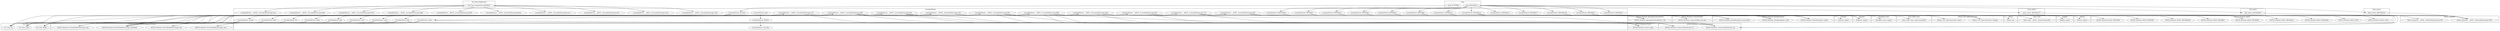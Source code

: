 digraph {
graph [overlap=false]
subgraph cluster_ANTLR_Runtime_BitSet {
	label="ANTLR::Runtime::BitSet";
	"ANTLR::Runtime::BitSet::BEGIN@299";
	"ANTLR::Runtime::BitSet::BEGIN@7";
	"ANTLR::Runtime::BitSet::BEGIN@5";
	"ANTLR::Runtime::BitSet::meta";
	"ANTLR::Runtime::BitSet::BITS";
	"ANTLR::Runtime::BitSet::BEGIN@4";
	"ANTLR::Runtime::BitSet::BEGIN@11";
	"ANTLR::Runtime::BitSet::BEGIN@8";
	"ANTLR::Runtime::BitSet::BEGIN@3";
}
subgraph cluster_ANTLR_Runtime_RecognizerSharedState {
	label="ANTLR::Runtime::RecognizerSharedState";
	"ANTLR::Runtime::RecognizerSharedState::_fsp";
}
subgraph cluster_English {
	label="English";
	"English::import";
}
subgraph cluster_sacos_return {
	label="sacos_return";
	"sacos_return::BEGIN@175";
}
subgraph cluster_Moose_Exporter {
	label="Moose::Exporter";
	"Moose::Exporter::__ANON__[Moose/Exporter.pm:479]";
	"Moose::Exporter::__ANON__[Moose/Exporter.pm:390]";
}
subgraph cluster_Class_MOP_Class {
	label="Class::MOP::Class";
	"Class::MOP::Class::make_immutable";
}
subgraph cluster_Try_Tiny_ScopeGuard {
	label="Try::Tiny::ScopeGuard";
	"Try::Tiny::ScopeGuard::DESTROY";
}
subgraph cluster_ANTLR_Runtime_Parser {
	label="ANTLR::Runtime::Parser";
	"ANTLR::Runtime::Parser::input";
}
subgraph cluster_lote_return {
	label="lote_return";
	"lote_return::BEGIN@407";
}
subgraph cluster_Moose_Util_TypeConstraints {
	label="Moose::Util::TypeConstraints";
	"Moose::Util::TypeConstraints::where";
	"Moose::Util::TypeConstraints::subtype";
}
subgraph cluster_Moose {
	label="Moose";
	"Moose::has";
}
subgraph cluster_lotes_return {
	label="lotes_return";
	"lotes_return::BEGIN@321";
}
subgraph cluster_constant {
	label="constant";
	"constant::import";
}
subgraph cluster_Exporter {
	label="Exporter";
	"Exporter::import";
}
subgraph cluster_ANTLR_Runtime_CommonToken {
	label="ANTLR::Runtime::CommonToken";
	"ANTLR::Runtime::CommonToken::get_text";
}
subgraph cluster_feature {
	label="feature";
	"feature::import";
}
subgraph cluster_Try_Tiny {
	label="Try::Tiny";
	"Try::Tiny::finally";
	"Try::Tiny::catch";
	"Try::Tiny::try";
}
subgraph cluster_main {
	label="main";
	"main::BEGIN@10";
	"main::RUNTIME";
}
subgraph cluster_Data_Lock {
	label="Data::Lock";
	"Data::Lock::__ANON__[Data/Lock.pm:38]";
}
subgraph cluster_ANTLR_Runtime_CommonTokenStream {
	label="ANTLR::Runtime::CommonTokenStream";
	"ANTLR::Runtime::CommonTokenStream::LA";
	"ANTLR::Runtime::CommonTokenStream::LT";
}
subgraph cluster_ANTLR_Runtime_BaseRecognizer {
	label="ANTLR::Runtime::BaseRecognizer";
	"ANTLR::Runtime::BaseRecognizer::state";
	"ANTLR::Runtime::BaseRecognizer::match";
	"ANTLR::Runtime::BaseRecognizer::push_follow";
}
subgraph cluster_ANTLR_Runtime_ParserRuleReturnScope {
	label="ANTLR::Runtime::ParserRuleReturnScope";
	"ANTLR::Runtime::ParserRuleReturnScope::new";
	"ANTLR::Runtime::ParserRuleReturnScope::stop";
	"ANTLR::Runtime::ParserRuleReturnScope::start";
	"ANTLR::Runtime::ParserRuleReturnScope::DESTROY";
}
subgraph cluster_Lavanda2Parser {
	label="Lavanda2Parser";
	"Lavanda2Parser::BEGIN@17";
	"Lavanda2Parser::tipo";
	"Lavanda2Parser::__ANON__[Lavanda2Parser.pm:448]";
	"Lavanda2Parser::__ANON__[Lavanda2Parser.pm:157]";
	"Lavanda2Parser::BEGIN@15";
	"Lavanda2Parser::BEGIN@24";
	"Lavanda2Parser::new";
	"Lavanda2Parser::BEGIN@9";
	"Lavanda2Parser::sacos";
	"Lavanda2Parser::BEGIN@11";
	"Lavanda2Parser::fio";
	"Lavanda2Parser::BEGIN@6";
	"Lavanda2Parser::__ANON__[Lavanda2Parser.pm:126]";
	"Lavanda2Parser::lote";
	"Lavanda2Parser::classe";
	"Lavanda2Parser::__ANON__[Lavanda2Parser.pm:723]";
	"Lavanda2Parser::__ANON__[Lavanda2Parser.pm:167]";
	"Lavanda2Parser::__ANON__[Lavanda2Parser.pm:458]";
	"Lavanda2Parser::__ANON__[Lavanda2Parser.pm:313]";
	"Lavanda2Parser::__ANON__[Lavanda2Parser.pm:389]";
	"Lavanda2Parser::BEGIN@10";
	"Lavanda2Parser::__ANON__[Lavanda2Parser.pm:256]";
	"Lavanda2Parser::__ANON__[Lavanda2Parser.pm:569]";
	"Lavanda2Parser::__ANON__[Lavanda2Parser.pm:399]";
	"Lavanda2Parser::tinto";
	"Lavanda2Parser::__ANON__[Lavanda2Parser.pm:579]";
	"Lavanda2Parser::BEGIN@740";
	"Lavanda2Parser::BEGIN@14";
	"Lavanda2Parser::__ANON__[Lavanda2Parser.pm:504]";
	"Lavanda2Parser::BEGIN@16";
	"Lavanda2Parser::saco";
	"Lavanda2Parser::lotes";
	"Lavanda2Parser::cabec";
	"Lavanda2Parser::__ANON__[Lavanda2Parser.pm:514]";
	"Lavanda2Parser::lavanda";
	"Lavanda2Parser::__ANON__[Lavanda2Parser.pm:713]";
	"Lavanda2Parser::__ANON__[Lavanda2Parser.pm:644]";
	"Lavanda2Parser::__ANON__[Lavanda2Parser.pm:634]";
	"Lavanda2Parser::BEGIN@7";
	"Lavanda2Parser::init_dfas";
	"Lavanda2Parser::__ANON__[Lavanda2Parser.pm:136]";
	"Lavanda2Parser::BEGIN@8";
	"Lavanda2Parser::BUILD";
	"Lavanda2Parser::BEGIN@12";
	"Lavanda2Parser::__ANON__[Lavanda2Parser.pm:246]";
	"Lavanda2Parser::__ANON__[Lavanda2Parser.pm:303]";
}
subgraph cluster_Exception_Class {
	label="Exception::Class";
	"Exception::Class::import";
}
"Lavanda2Parser::__ANON__[Lavanda2Parser.pm:448]" -> "Lavanda2Parser::tipo";
"Lavanda2Parser::BEGIN@14" -> "ANTLR::Runtime::BitSet::BEGIN@299";
"Try::Tiny::try" -> "Lavanda2Parser::__ANON__[Lavanda2Parser.pm:157]";
"Lavanda2Parser::BEGIN@740" -> "Moose::Exporter::__ANON__[Moose/Exporter.pm:479]";
"Lavanda2Parser::tipo" -> "Try::Tiny::try";
"Lavanda2Parser::sacos" -> "Try::Tiny::try";
"Lavanda2Parser::lote" -> "Try::Tiny::try";
"Lavanda2Parser::fio" -> "Try::Tiny::try";
"Lavanda2Parser::classe" -> "Try::Tiny::try";
"Lavanda2Parser::tinto" -> "Try::Tiny::try";
"Lavanda2Parser::saco" -> "Try::Tiny::try";
"Lavanda2Parser::lotes" -> "Try::Tiny::try";
"Lavanda2Parser::cabec" -> "Try::Tiny::try";
"Lavanda2Parser::lavanda" -> "Try::Tiny::try";
"Lavanda2Parser::__ANON__[Lavanda2Parser.pm:504]" -> "Lavanda2Parser::classe";
"Try::Tiny::ScopeGuard::DESTROY" -> "Lavanda2Parser::__ANON__[Lavanda2Parser.pm:313]";
"Lavanda2Parser::BEGIN@9" -> "Exporter::import";
"Lavanda2Parser::BEGIN@10" -> "Exporter::import";
"Lavanda2Parser::BEGIN@7" -> "Exporter::import";
"Lavanda2Parser::BEGIN@14" -> "Moose::Util::TypeConstraints::where";
"Try::Tiny::try" -> "Lavanda2Parser::__ANON__[Lavanda2Parser.pm:389]";
"Try::Tiny::ScopeGuard::DESTROY" -> "Lavanda2Parser::__ANON__[Lavanda2Parser.pm:644]";
"Lavanda2Parser::BEGIN@14" -> "ANTLR::Runtime::BitSet::BEGIN@8";
"Try::Tiny::ScopeGuard::DESTROY" -> "Lavanda2Parser::__ANON__[Lavanda2Parser.pm:136]";
"main::BEGIN@10" -> "Lavanda2Parser::BEGIN@12";
"Lavanda2Parser::lote" -> "ANTLR::Runtime::Parser::input";
"Lavanda2Parser::__ANON__[Lavanda2Parser.pm:157]" -> "ANTLR::Runtime::Parser::input";
"Lavanda2Parser::__ANON__[Lavanda2Parser.pm:713]" -> "ANTLR::Runtime::Parser::input";
"Lavanda2Parser::__ANON__[Lavanda2Parser.pm:448]" -> "ANTLR::Runtime::Parser::input";
"Lavanda2Parser::__ANON__[Lavanda2Parser.pm:634]" -> "ANTLR::Runtime::Parser::input";
"Lavanda2Parser::__ANON__[Lavanda2Parser.pm:504]" -> "ANTLR::Runtime::Parser::input";
"Lavanda2Parser::__ANON__[Lavanda2Parser.pm:389]" -> "ANTLR::Runtime::Parser::input";
"Lavanda2Parser::lotes" -> "ANTLR::Runtime::Parser::input";
"Lavanda2Parser::sacos" -> "ANTLR::Runtime::Parser::input";
"Lavanda2Parser::__ANON__[Lavanda2Parser.pm:569]" -> "ANTLR::Runtime::Parser::input";
"Lavanda2Parser::__ANON__[Lavanda2Parser.pm:246]" -> "ANTLR::Runtime::Parser::input";
"Lavanda2Parser::__ANON__[Lavanda2Parser.pm:303]" -> "ANTLR::Runtime::Parser::input";
"Lavanda2Parser::__ANON__[Lavanda2Parser.pm:126]" -> "Lavanda2Parser::sacos";
"Lavanda2Parser::lote" -> "ANTLR::Runtime::CommonTokenStream::LT";
"Lavanda2Parser::__ANON__[Lavanda2Parser.pm:448]" -> "ANTLR::Runtime::CommonTokenStream::LT";
"Lavanda2Parser::__ANON__[Lavanda2Parser.pm:389]" -> "ANTLR::Runtime::CommonTokenStream::LT";
"Lavanda2Parser::lotes" -> "ANTLR::Runtime::CommonTokenStream::LT";
"Lavanda2Parser::sacos" -> "ANTLR::Runtime::CommonTokenStream::LT";
"Lavanda2Parser::__ANON__[Lavanda2Parser.pm:246]" -> "ANTLR::Runtime::CommonTokenStream::LT";
"Lavanda2Parser::__ANON__[Lavanda2Parser.pm:389]" -> "Lavanda2Parser::lote";
"Lavanda2Parser::__ANON__[Lavanda2Parser.pm:504]" -> "ANTLR::Runtime::BaseRecognizer::push_follow";
"Lavanda2Parser::__ANON__[Lavanda2Parser.pm:389]" -> "ANTLR::Runtime::BaseRecognizer::push_follow";
"Lavanda2Parser::__ANON__[Lavanda2Parser.pm:126]" -> "ANTLR::Runtime::BaseRecognizer::push_follow";
"Lavanda2Parser::__ANON__[Lavanda2Parser.pm:448]" -> "ANTLR::Runtime::BaseRecognizer::push_follow";
"Lavanda2Parser::__ANON__[Lavanda2Parser.pm:246]" -> "ANTLR::Runtime::BaseRecognizer::push_follow";
"Lavanda2Parser::__ANON__[Lavanda2Parser.pm:303]" -> "ANTLR::Runtime::BaseRecognizer::push_follow";
"Try::Tiny::ScopeGuard::DESTROY" -> "Lavanda2Parser::__ANON__[Lavanda2Parser.pm:256]";
"main::BEGIN@10" -> "Lavanda2Parser::BEGIN@16";
"Lavanda2Parser::BUILD" -> "Lavanda2Parser::init_dfas";
"Lavanda2Parser::__ANON__[Lavanda2Parser.pm:448]" -> "ANTLR::Runtime::CommonToken::get_text";
"Lavanda2Parser::__ANON__[Lavanda2Parser.pm:303]" -> "ANTLR::Runtime::CommonToken::get_text";
"Lavanda2Parser::BEGIN@14" -> "ANTLR::Runtime::BitSet::BEGIN@4";
"Lavanda2Parser::cabec" -> "Try::Tiny::catch";
"Lavanda2Parser::tipo" -> "Try::Tiny::catch";
"Lavanda2Parser::lote" -> "Try::Tiny::catch";
"Lavanda2Parser::fio" -> "Try::Tiny::catch";
"Lavanda2Parser::lavanda" -> "Try::Tiny::catch";
"Lavanda2Parser::classe" -> "Try::Tiny::catch";
"Lavanda2Parser::saco" -> "Try::Tiny::catch";
"Lavanda2Parser::lotes" -> "Try::Tiny::catch";
"Lavanda2Parser::sacos" -> "Try::Tiny::catch";
"Lavanda2Parser::tinto" -> "Try::Tiny::catch";
"Lavanda2Parser::BEGIN@14" -> "Moose::Util::TypeConstraints::subtype";
"Lavanda2Parser::lote" -> "ANTLR::Runtime::ParserRuleReturnScope::new";
"Lavanda2Parser::lotes" -> "ANTLR::Runtime::ParserRuleReturnScope::new";
"Lavanda2Parser::sacos" -> "ANTLR::Runtime::ParserRuleReturnScope::new";
"Lavanda2Parser::__ANON__[Lavanda2Parser.pm:504]" -> "Lavanda2Parser::tinto";
"Lavanda2Parser::BEGIN@24" -> "constant::import";
"main::BEGIN@10" -> "sacos_return::BEGIN@175";
"Lavanda2Parser::__ANON__[Lavanda2Parser.pm:303]" -> "Lavanda2Parser::lotes";
"Try::Tiny::try" -> "Lavanda2Parser::__ANON__[Lavanda2Parser.pm:713]";
"main::BEGIN@10" -> "Lavanda2Parser::BEGIN@8";
"Lavanda2Parser::new" -> "Lavanda2Parser::BUILD";
"main::BEGIN@10" -> "Lavanda2Parser::BEGIN@15";
"Try::Tiny::try" -> "Lavanda2Parser::__ANON__[Lavanda2Parser.pm:126]";
"main::BEGIN@10" -> "Lavanda2Parser::BEGIN@740";
"Try::Tiny::try" -> "Lavanda2Parser::__ANON__[Lavanda2Parser.pm:504]";
"Lavanda2Parser::BEGIN@14" -> "ANTLR::Runtime::BitSet::BEGIN@3";
"Try::Tiny::try" -> "Lavanda2Parser::__ANON__[Lavanda2Parser.pm:246]";
"main::BEGIN@10" -> "Lavanda2Parser::BEGIN@17";
"Try::Tiny::try" -> "Lavanda2Parser::__ANON__[Lavanda2Parser.pm:448]";
"Lavanda2Parser::lote" -> "ANTLR::Runtime::ParserRuleReturnScope::start";
"Lavanda2Parser::lotes" -> "ANTLR::Runtime::ParserRuleReturnScope::start";
"Lavanda2Parser::sacos" -> "ANTLR::Runtime::ParserRuleReturnScope::start";
"Lavanda2Parser::BEGIN@14" -> "ANTLR::Runtime::BitSet::meta";
"Lavanda2Parser::BEGIN@14" -> "Data::Lock::__ANON__[Data/Lock.pm:38]";
"Lavanda2Parser::BEGIN@14" -> "ANTLR::Runtime::BitSet::BEGIN@5";
"main::BEGIN@10" -> "lotes_return::BEGIN@321";
"Try::Tiny::try" -> "Lavanda2Parser::__ANON__[Lavanda2Parser.pm:303]";
"main::BEGIN@10" -> "Lavanda2Parser::BEGIN@9";
"main::BEGIN@10" -> "Lavanda2Parser::BEGIN@11";
"main::BEGIN@10" -> "Lavanda2Parser::BEGIN@6";
"Lavanda2Parser::__ANON__[Lavanda2Parser.pm:448]" -> "ANTLR::Runtime::BaseRecognizer::state";
"Lavanda2Parser::__ANON__[Lavanda2Parser.pm:504]" -> "ANTLR::Runtime::BaseRecognizer::state";
"Lavanda2Parser::__ANON__[Lavanda2Parser.pm:126]" -> "ANTLR::Runtime::BaseRecognizer::state";
"Lavanda2Parser::__ANON__[Lavanda2Parser.pm:389]" -> "ANTLR::Runtime::BaseRecognizer::state";
"Lavanda2Parser::__ANON__[Lavanda2Parser.pm:246]" -> "ANTLR::Runtime::BaseRecognizer::state";
"Lavanda2Parser::__ANON__[Lavanda2Parser.pm:303]" -> "ANTLR::Runtime::BaseRecognizer::state";
"Try::Tiny::try" -> "Lavanda2Parser::__ANON__[Lavanda2Parser.pm:569]";
"main::BEGIN@10" -> "Lavanda2Parser::BEGIN@14";
"Lavanda2Parser::tipo" -> "Try::Tiny::finally";
"Lavanda2Parser::saco" -> "Try::Tiny::finally";
"Lavanda2Parser::lotes" -> "Try::Tiny::finally";
"Lavanda2Parser::sacos" -> "Try::Tiny::finally";
"Lavanda2Parser::cabec" -> "Try::Tiny::finally";
"Lavanda2Parser::lote" -> "Try::Tiny::finally";
"Lavanda2Parser::fio" -> "Try::Tiny::finally";
"Lavanda2Parser::lavanda" -> "Try::Tiny::finally";
"Lavanda2Parser::classe" -> "Try::Tiny::finally";
"Lavanda2Parser::tinto" -> "Try::Tiny::finally";
"Lavanda2Parser::__ANON__[Lavanda2Parser.pm:126]" -> "Lavanda2Parser::cabec";
"main::BEGIN@10" -> "lote_return::BEGIN@407";
"Try::Tiny::ScopeGuard::DESTROY" -> "Lavanda2Parser::__ANON__[Lavanda2Parser.pm:514]";
"Lavanda2Parser::BEGIN@14" -> "ANTLR::Runtime::BitSet::BEGIN@7";
"Lavanda2Parser::BEGIN@14" -> "Class::MOP::Class::make_immutable";
"main::BEGIN@10" -> "Lavanda2Parser::BEGIN@24";
"Lavanda2Parser::BEGIN@14" -> "Moose::has";
"Lavanda2Parser::__ANON__[Lavanda2Parser.pm:504]" -> "Lavanda2Parser::fio";
"Lavanda2Parser::__ANON__[Lavanda2Parser.pm:504]" -> "ANTLR::Runtime::RecognizerSharedState::_fsp";
"Lavanda2Parser::__ANON__[Lavanda2Parser.pm:389]" -> "ANTLR::Runtime::RecognizerSharedState::_fsp";
"Lavanda2Parser::__ANON__[Lavanda2Parser.pm:126]" -> "ANTLR::Runtime::RecognizerSharedState::_fsp";
"Lavanda2Parser::__ANON__[Lavanda2Parser.pm:448]" -> "ANTLR::Runtime::RecognizerSharedState::_fsp";
"Lavanda2Parser::__ANON__[Lavanda2Parser.pm:246]" -> "ANTLR::Runtime::RecognizerSharedState::_fsp";
"Lavanda2Parser::__ANON__[Lavanda2Parser.pm:303]" -> "ANTLR::Runtime::RecognizerSharedState::_fsp";
"Try::Tiny::ScopeGuard::DESTROY" -> "Lavanda2Parser::__ANON__[Lavanda2Parser.pm:723]";
"Try::Tiny::ScopeGuard::DESTROY" -> "Lavanda2Parser::__ANON__[Lavanda2Parser.pm:458]";
"Lavanda2Parser::BEGIN@6" -> "Moose::Exporter::__ANON__[Moose/Exporter.pm:390]";
"sacos_return::BEGIN@175" -> "Moose::Exporter::__ANON__[Moose/Exporter.pm:390]";
"lote_return::BEGIN@407" -> "Moose::Exporter::__ANON__[Moose/Exporter.pm:390]";
"lotes_return::BEGIN@321" -> "Moose::Exporter::__ANON__[Moose/Exporter.pm:390]";
"Lavanda2Parser::BEGIN@11" -> "Exception::Class::import";
"Lavanda2Parser::__ANON__[Lavanda2Parser.pm:246]" -> "Lavanda2Parser::saco";
"main::RUNTIME" -> "Lavanda2Parser::lavanda";
"Lavanda2Parser::BEGIN@14" -> "ANTLR::Runtime::BitSet::BITS";
"Lavanda2Parser::BEGIN@12" -> "feature::import";
"Lavanda2Parser::__ANON__[Lavanda2Parser.pm:389]" -> "ANTLR::Runtime::ParserRuleReturnScope::DESTROY";
"Lavanda2Parser::saco" -> "ANTLR::Runtime::ParserRuleReturnScope::DESTROY";
"Lavanda2Parser::lotes" -> "ANTLR::Runtime::ParserRuleReturnScope::DESTROY";
"Lavanda2Parser::lavanda" -> "ANTLR::Runtime::ParserRuleReturnScope::DESTROY";
"Lavanda2Parser::BEGIN@14" -> "ANTLR::Runtime::BitSet::BEGIN@11";
"Try::Tiny::ScopeGuard::DESTROY" -> "Lavanda2Parser::__ANON__[Lavanda2Parser.pm:167]";
"main::BEGIN@10" -> "Lavanda2Parser::BEGIN@10";
"Try::Tiny::ScopeGuard::DESTROY" -> "Lavanda2Parser::__ANON__[Lavanda2Parser.pm:399]";
"Try::Tiny::ScopeGuard::DESTROY" -> "Lavanda2Parser::__ANON__[Lavanda2Parser.pm:579]";
"Lavanda2Parser::__ANON__[Lavanda2Parser.pm:389]" -> "ANTLR::Runtime::ParserRuleReturnScope::stop";
"Lavanda2Parser::__ANON__[Lavanda2Parser.pm:448]" -> "ANTLR::Runtime::ParserRuleReturnScope::stop";
"Lavanda2Parser::__ANON__[Lavanda2Parser.pm:246]" -> "ANTLR::Runtime::ParserRuleReturnScope::stop";
"Lavanda2Parser::__ANON__[Lavanda2Parser.pm:389]" -> "ANTLR::Runtime::CommonTokenStream::LA";
"Lavanda2Parser::__ANON__[Lavanda2Parser.pm:713]" -> "ANTLR::Runtime::CommonTokenStream::LA";
"Lavanda2Parser::__ANON__[Lavanda2Parser.pm:569]" -> "ANTLR::Runtime::CommonTokenStream::LA";
"Lavanda2Parser::__ANON__[Lavanda2Parser.pm:246]" -> "ANTLR::Runtime::CommonTokenStream::LA";
"Lavanda2Parser::__ANON__[Lavanda2Parser.pm:634]" -> "ANTLR::Runtime::CommonTokenStream::LA";
"Try::Tiny::try" -> "Lavanda2Parser::__ANON__[Lavanda2Parser.pm:634]";
"main::BEGIN@10" -> "Lavanda2Parser::BEGIN@7";
"Lavanda2Parser::__ANON__[Lavanda2Parser.pm:448]" -> "ANTLR::Runtime::BaseRecognizer::match";
"Lavanda2Parser::__ANON__[Lavanda2Parser.pm:713]" -> "ANTLR::Runtime::BaseRecognizer::match";
"Lavanda2Parser::__ANON__[Lavanda2Parser.pm:157]" -> "ANTLR::Runtime::BaseRecognizer::match";
"Lavanda2Parser::__ANON__[Lavanda2Parser.pm:634]" -> "ANTLR::Runtime::BaseRecognizer::match";
"Lavanda2Parser::__ANON__[Lavanda2Parser.pm:504]" -> "ANTLR::Runtime::BaseRecognizer::match";
"Lavanda2Parser::__ANON__[Lavanda2Parser.pm:389]" -> "ANTLR::Runtime::BaseRecognizer::match";
"Lavanda2Parser::__ANON__[Lavanda2Parser.pm:569]" -> "ANTLR::Runtime::BaseRecognizer::match";
"Lavanda2Parser::__ANON__[Lavanda2Parser.pm:303]" -> "ANTLR::Runtime::BaseRecognizer::match";
"Lavanda2Parser::BEGIN@8" -> "English::import";
}
